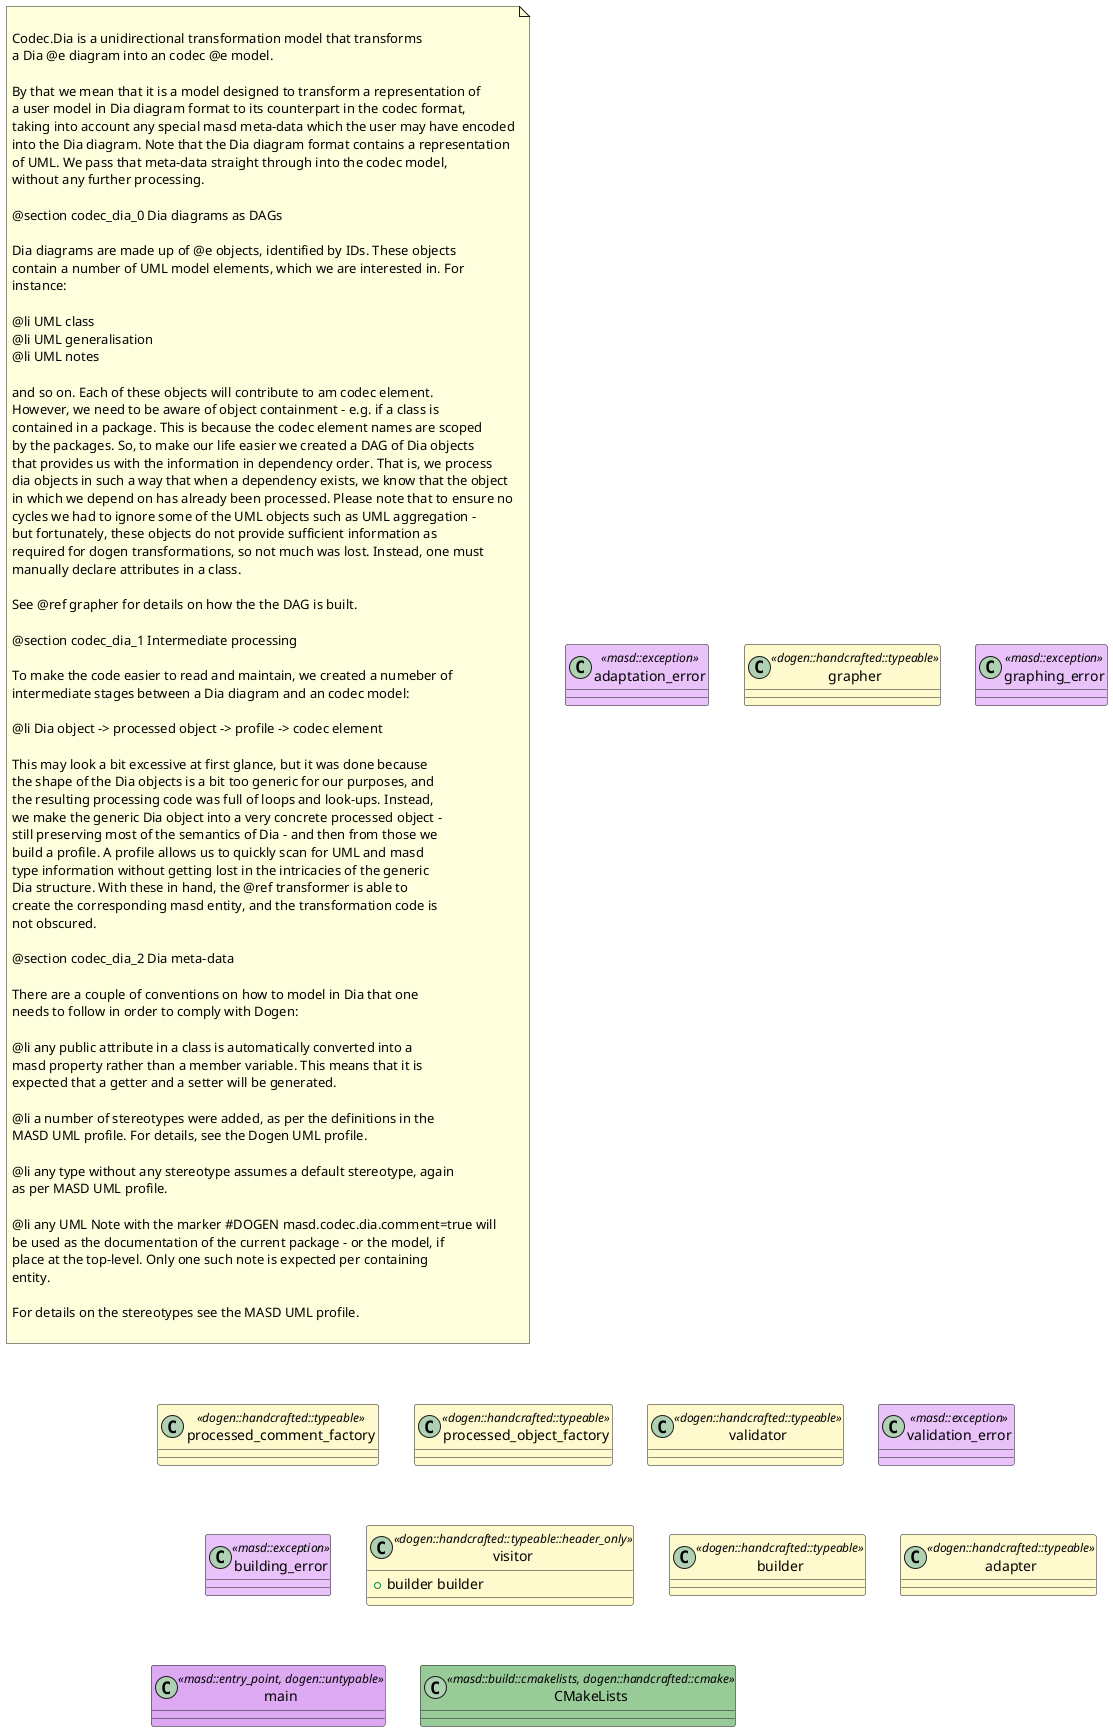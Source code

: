 @startuml
set namespaceSeparator ::
note as N1

Codec.Dia is a unidirectional transformation model that transforms
a Dia @e diagram into an codec @e model.

By that we mean that it is a model designed to transform a representation of
a user model in Dia diagram format to its counterpart in the codec format,
taking into account any special masd meta-data which the user may have encoded
into the Dia diagram. Note that the Dia diagram format contains a representation
of UML. We pass that meta-data straight through into the codec model,
without any further processing.

@section codec_dia_0 Dia diagrams as DAGs

Dia diagrams are made up of @e objects, identified by IDs. These objects
contain a number of UML model elements, which we are interested in. For
instance:

@li UML class
@li UML generalisation
@li UML notes

and so on. Each of these objects will contribute to am codec element.
However, we need to be aware of object containment - e.g. if a class is
contained in a package. This is because the codec element names are scoped
by the packages. So, to make our life easier we created a DAG of Dia objects
that provides us with the information in dependency order. That is, we process
dia objects in such a way that when a dependency exists, we know that the object
in which we depend on has already been processed. Please note that to ensure no
cycles we had to ignore some of the UML objects such as UML aggregation -
but fortunately, these objects do not provide sufficient information as
required for dogen transformations, so not much was lost. Instead, one must
manually declare attributes in a class.

See @ref grapher for details on how the the DAG is built.

@section codec_dia_1 Intermediate processing

To make the code easier to read and maintain, we created a numeber of
intermediate stages between a Dia diagram and an codec model:

@li Dia object -> processed object -> profile -> codec element

This may look a bit excessive at first glance, but it was done because
the shape of the Dia objects is a bit too generic for our purposes, and
the resulting processing code was full of loops and look-ups. Instead,
we make the generic Dia object into a very concrete processed object -
still preserving most of the semantics of Dia - and then from those we
build a profile. A profile allows us to quickly scan for UML and masd
type information without getting lost in the intricacies of the generic
Dia structure. With these in hand, the @ref transformer is able to
create the corresponding masd entity, and the transformation code is
not obscured.

@section codec_dia_2 Dia meta-data

There are a couple of conventions on how to model in Dia that one
needs to follow in order to comply with Dogen:

@li any public attribute in a class is automatically converted into a
masd property rather than a member variable. This means that it is
expected that a getter and a setter will be generated.

@li a number of stereotypes were added, as per the definitions in the
MASD UML profile. For details, see the Dogen UML profile.

@li any type without any stereotype assumes a default stereotype, again
as per MASD UML profile.

@li any UML Note with the marker #DOGEN masd.codec.dia.comment=true will
be used as the documentation of the current package - or the model, if
place at the top-level. Only one such note is expected per containing
entity.

For details on the stereotypes see the MASD UML profile.

end note

class adaptation_error <<masd::exception>> #E8C2F8 {
}

class grapher <<dogen::handcrafted::typeable>> #FFFACD {
}

class graphing_error <<masd::exception>> #E8C2F8 {
}

class processed_comment_factory <<dogen::handcrafted::typeable>> #FFFACD {
}

class processed_object_factory <<dogen::handcrafted::typeable>> #FFFACD {
}

class validator <<dogen::handcrafted::typeable>> #FFFACD {
}

class validation_error <<masd::exception>> #E8C2F8 {
}

class building_error <<masd::exception>> #E8C2F8 {
}

class visitor <<dogen::handcrafted::typeable::header_only>> #FFFACD {
        +{field} builder builder
}

class builder <<dogen::handcrafted::typeable>> #FFFACD {
}

class adapter <<dogen::handcrafted::typeable>> #FFFACD {
}

class main <<masd::entry_point, dogen::untypable>> #DDA9F3 {
}

class CMakeLists <<masd::build::cmakelists, dogen::handcrafted::cmake>> #99CB99 {
}

@enduml
